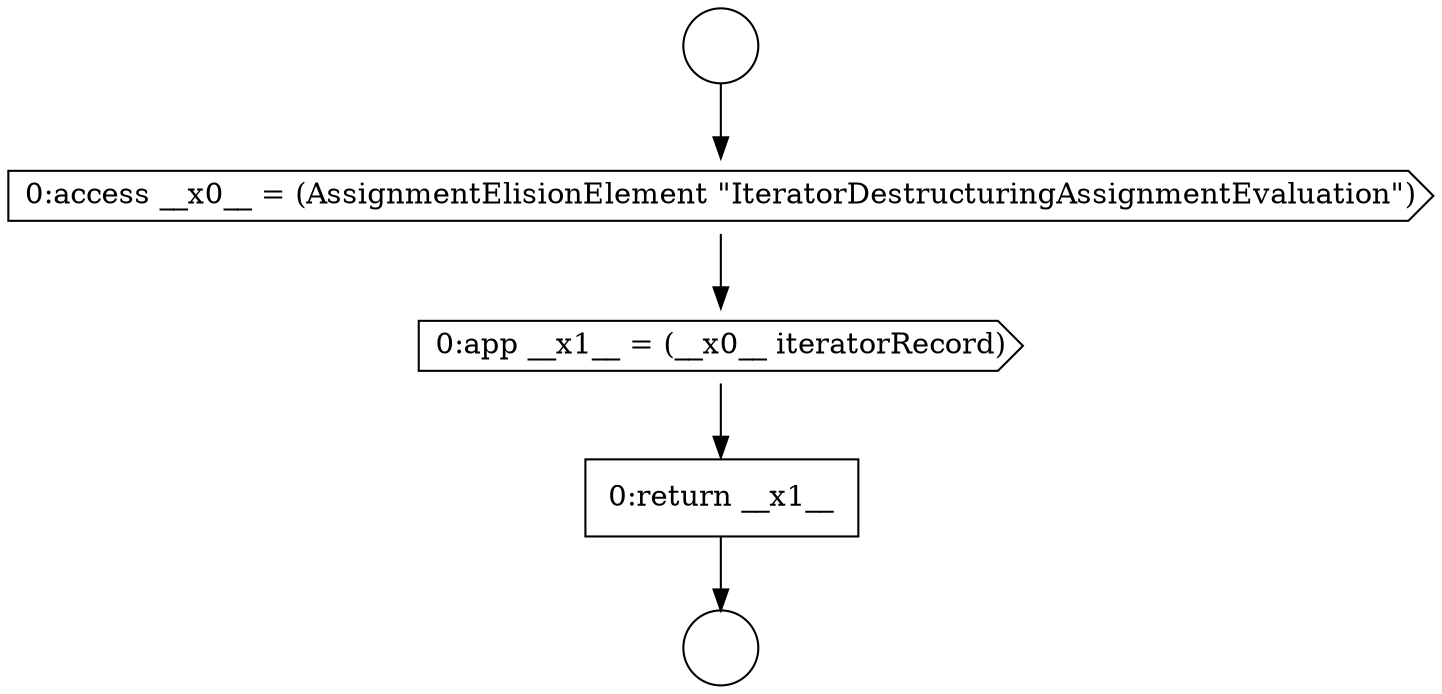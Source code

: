 digraph {
  node4996 [shape=cds, label=<<font color="black">0:access __x0__ = (AssignmentElisionElement &quot;IteratorDestructuringAssignmentEvaluation&quot;)</font>> color="black" fillcolor="white" style=filled]
  node4994 [shape=circle label=" " color="black" fillcolor="white" style=filled]
  node4995 [shape=circle label=" " color="black" fillcolor="white" style=filled]
  node4998 [shape=none, margin=0, label=<<font color="black">
    <table border="0" cellborder="1" cellspacing="0" cellpadding="10">
      <tr><td align="left">0:return __x1__</td></tr>
    </table>
  </font>> color="black" fillcolor="white" style=filled]
  node4997 [shape=cds, label=<<font color="black">0:app __x1__ = (__x0__ iteratorRecord)</font>> color="black" fillcolor="white" style=filled]
  node4994 -> node4996 [ color="black"]
  node4996 -> node4997 [ color="black"]
  node4997 -> node4998 [ color="black"]
  node4998 -> node4995 [ color="black"]
}
